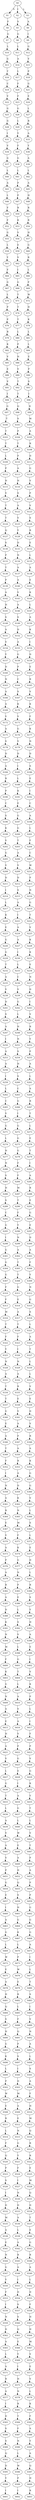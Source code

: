 strict digraph  {
	S0 -> S1 [ label = S ];
	S0 -> S2 [ label = I ];
	S0 -> S3 [ label = L ];
	S1 -> S4 [ label = F ];
	S2 -> S5 [ label = V ];
	S3 -> S6 [ label = A ];
	S4 -> S7 [ label = G ];
	S5 -> S8 [ label = G ];
	S6 -> S9 [ label = I ];
	S7 -> S10 [ label = L ];
	S8 -> S11 [ label = L ];
	S9 -> S12 [ label = G ];
	S10 -> S13 [ label = G ];
	S11 -> S14 [ label = A ];
	S12 -> S15 [ label = V ];
	S13 -> S16 [ label = T ];
	S14 -> S17 [ label = L ];
	S15 -> S18 [ label = P ];
	S16 -> S19 [ label = C ];
	S17 -> S20 [ label = F ];
	S18 -> S21 [ label = G ];
	S19 -> S22 [ label = V ];
	S20 -> S23 [ label = F ];
	S21 -> S24 [ label = E ];
	S22 -> S25 [ label = G ];
	S23 -> S26 [ label = G ];
	S24 -> S27 [ label = L ];
	S25 -> S28 [ label = G ];
	S26 -> S29 [ label = L ];
	S27 -> S30 [ label = R ];
	S28 -> S31 [ label = I ];
	S29 -> S32 [ label = Y ];
	S30 -> S33 [ label = A ];
	S31 -> S34 [ label = V ];
	S32 -> S35 [ label = F ];
	S33 -> S36 [ label = Y ];
	S34 -> S37 [ label = G ];
	S35 -> S38 [ label = G ];
	S36 -> S39 [ label = A ];
	S37 -> S40 [ label = L ];
	S38 -> S41 [ label = L ];
	S39 -> S42 [ label = L ];
	S40 -> S43 [ label = A ];
	S41 -> S44 [ label = P ];
	S42 -> S45 [ label = A ];
	S43 -> S46 [ label = L ];
	S44 -> S47 [ label = P ];
	S45 -> S48 [ label = H ];
	S46 -> S49 [ label = F ];
	S47 -> S50 [ label = R ];
	S48 -> S51 [ label = R ];
	S49 -> S52 [ label = F ];
	S50 -> S53 [ label = K ];
	S51 -> S54 [ label = R ];
	S52 -> S55 [ label = G ];
	S53 -> S56 [ label = V ];
	S54 -> S57 [ label = H ];
	S55 -> S58 [ label = L ];
	S56 -> S59 [ label = E ];
	S57 -> S60 [ label = G ];
	S58 -> S61 [ label = Y ];
	S59 -> S62 [ label = V ];
	S60 -> S63 [ label = R ];
	S61 -> S64 [ label = F ];
	S62 -> S65 [ label = I ];
	S63 -> S66 [ label = L ];
	S64 -> S67 [ label = G ];
	S65 -> S68 [ label = G ];
	S66 -> S69 [ label = P ];
	S67 -> S70 [ label = L ];
	S68 -> S71 [ label = T ];
	S69 -> S72 [ label = W ];
	S70 -> S73 [ label = P ];
	S71 -> S74 [ label = T ];
	S72 -> S75 [ label = H ];
	S73 -> S76 [ label = P ];
	S74 -> S77 [ label = T ];
	S75 -> S78 [ label = K ];
	S76 -> S79 [ label = R ];
	S77 -> S80 [ label = L ];
	S78 -> S81 [ label = L ];
	S79 -> S82 [ label = K ];
	S80 -> S83 [ label = P ];
	S81 -> S84 [ label = L ];
	S82 -> S85 [ label = V ];
	S83 -> S86 [ label = H ];
	S84 -> S87 [ label = E ];
	S85 -> S88 [ label = E ];
	S86 -> S89 [ label = V ];
	S87 -> S90 [ label = P ];
	S88 -> S91 [ label = V ];
	S89 -> S92 [ label = T ];
	S90 -> S93 [ label = S ];
	S91 -> S94 [ label = I ];
	S92 -> S95 [ label = T ];
	S93 -> S96 [ label = I ];
	S94 -> S97 [ label = G ];
	S95 -> S98 [ label = Q ];
	S96 -> S99 [ label = R ];
	S97 -> S100 [ label = T ];
	S98 -> S101 [ label = S ];
	S99 -> S102 [ label = M ];
	S100 -> S103 [ label = T ];
	S101 -> S104 [ label = P ];
	S102 -> S105 [ label = A ];
	S103 -> S106 [ label = T ];
	S104 -> S107 [ label = T ];
	S105 -> S108 [ label = R ];
	S106 -> S109 [ label = L ];
	S107 -> S110 [ label = P ];
	S108 -> S111 [ label = D ];
	S109 -> S112 [ label = P ];
	S110 -> S113 [ label = A ];
	S111 -> S114 [ label = G ];
	S112 -> S115 [ label = H ];
	S113 -> S116 [ label = H ];
	S114 -> S117 [ label = V ];
	S115 -> S118 [ label = V ];
	S116 -> S119 [ label = S ];
	S117 -> S120 [ label = P ];
	S118 -> S121 [ label = T ];
	S119 -> S122 [ label = A ];
	S120 -> S123 [ label = V ];
	S121 -> S124 [ label = T ];
	S122 -> S125 [ label = V ];
	S123 -> S126 [ label = S ];
	S124 -> S127 [ label = Q ];
	S125 -> S128 [ label = Y ];
	S126 -> S129 [ label = R ];
	S127 -> S130 [ label = S ];
	S128 -> S131 [ label = D ];
	S129 -> S132 [ label = E ];
	S130 -> S133 [ label = P ];
	S131 -> S134 [ label = N ];
	S132 -> S135 [ label = L ];
	S133 -> S136 [ label = T ];
	S134 -> S137 [ label = A ];
	S135 -> S138 [ label = A ];
	S136 -> S139 [ label = P ];
	S137 -> S140 [ label = A ];
	S138 -> S141 [ label = E ];
	S139 -> S142 [ label = A ];
	S140 -> S143 [ label = V ];
	S141 -> S144 [ label = K ];
	S142 -> S145 [ label = H ];
	S143 -> S146 [ label = A ];
	S144 -> S147 [ label = L ];
	S145 -> S148 [ label = S ];
	S146 -> S149 [ label = S ];
	S147 -> S150 [ label = A ];
	S148 -> S151 [ label = A ];
	S149 -> S152 [ label = D ];
	S150 -> S153 [ label = K ];
	S151 -> S154 [ label = V ];
	S152 -> S155 [ label = A ];
	S153 -> S156 [ label = I ];
	S154 -> S157 [ label = Y ];
	S155 -> S158 [ label = G ];
	S156 -> S159 [ label = D ];
	S157 -> S160 [ label = D ];
	S158 -> S161 [ label = P ];
	S159 -> S162 [ label = E ];
	S160 -> S163 [ label = N ];
	S161 -> S164 [ label = C ];
	S162 -> S165 [ label = R ];
	S163 -> S166 [ label = A ];
	S164 -> S167 [ label = S ];
	S165 -> S168 [ label = V ];
	S166 -> S169 [ label = A ];
	S167 -> S170 [ label = K ];
	S168 -> S171 [ label = K ];
	S169 -> S172 [ label = V ];
	S170 -> S173 [ label = V ];
	S171 -> S174 [ label = F ];
	S172 -> S175 [ label = A ];
	S173 -> S176 [ label = G ];
	S174 -> S177 [ label = K ];
	S175 -> S178 [ label = S ];
	S176 -> S179 [ label = V ];
	S177 -> S180 [ label = N ];
	S178 -> S181 [ label = D ];
	S179 -> S182 [ label = D ];
	S180 -> S183 [ label = D ];
	S181 -> S184 [ label = A ];
	S182 -> S185 [ label = I ];
	S183 -> S186 [ label = S ];
	S184 -> S187 [ label = R ];
	S185 -> S188 [ label = L ];
	S186 -> S189 [ label = E ];
	S187 -> S190 [ label = P ];
	S188 -> S191 [ label = K ];
	S189 -> S192 [ label = I ];
	S190 -> S193 [ label = C ];
	S191 -> S194 [ label = E ];
	S192 -> S195 [ label = C ];
	S193 -> S196 [ label = S ];
	S194 -> S197 [ label = G ];
	S195 -> S198 [ label = A ];
	S196 -> S199 [ label = K ];
	S197 -> S200 [ label = G ];
	S198 -> S201 [ label = L ];
	S199 -> S202 [ label = V ];
	S200 -> S203 [ label = T ];
	S201 -> S204 [ label = F ];
	S202 -> S205 [ label = G ];
	S203 -> S206 [ label = A ];
	S204 -> S207 [ label = C ];
	S205 -> S208 [ label = V ];
	S206 -> S209 [ label = V ];
	S207 -> S210 [ label = W ];
	S208 -> S211 [ label = D ];
	S209 -> S212 [ label = D ];
	S210 -> S213 [ label = P ];
	S211 -> S214 [ label = I ];
	S212 -> S215 [ label = S ];
	S213 -> S216 [ label = N ];
	S214 -> S217 [ label = L ];
	S215 -> S218 [ label = A ];
	S216 -> S219 [ label = G ];
	S217 -> S220 [ label = K ];
	S218 -> S221 [ label = I ];
	S219 -> S222 [ label = T ];
	S220 -> S223 [ label = E ];
	S221 -> S224 [ label = A ];
	S222 -> S225 [ label = V ];
	S223 -> S226 [ label = G ];
	S224 -> S227 [ label = A ];
	S225 -> S228 [ label = K ];
	S226 -> S229 [ label = G ];
	S227 -> S230 [ label = I ];
	S228 -> S231 [ label = K ];
	S229 -> S232 [ label = T ];
	S230 -> S233 [ label = L ];
	S231 -> S234 [ label = E ];
	S232 -> S235 [ label = A ];
	S233 -> S236 [ label = C ];
	S234 -> S237 [ label = N ];
	S235 -> S238 [ label = V ];
	S236 -> S239 [ label = V ];
	S237 -> S240 [ label = D ];
	S238 -> S241 [ label = D ];
	S239 -> S242 [ label = G ];
	S240 -> S243 [ label = I ];
	S241 -> S244 [ label = S ];
	S242 -> S245 [ label = L ];
	S243 -> S246 [ label = V ];
	S244 -> S247 [ label = A ];
	S245 -> S248 [ label = H ];
	S246 -> S249 [ label = R ];
	S247 -> S250 [ label = I ];
	S248 -> S251 [ label = N ];
	S249 -> S252 [ label = Y ];
	S250 -> S253 [ label = A ];
	S251 -> S254 [ label = S ];
	S252 -> S255 [ label = P ];
	S253 -> S256 [ label = A ];
	S254 -> S257 [ label = H ];
	S255 -> S258 [ label = A ];
	S256 -> S259 [ label = I ];
	S257 -> S260 [ label = S ];
	S258 -> S261 [ label = L ];
	S259 -> S262 [ label = L ];
	S260 -> S263 [ label = C ];
	S261 -> S264 [ label = A ];
	S262 -> S265 [ label = C ];
	S263 -> S266 [ label = G ];
	S264 -> S267 [ label = R ];
	S265 -> S268 [ label = V ];
	S266 -> S269 [ label = I ];
	S267 -> S270 [ label = T ];
	S268 -> S271 [ label = G ];
	S269 -> S272 [ label = G ];
	S270 -> S273 [ label = L ];
	S271 -> S274 [ label = L ];
	S272 -> S275 [ label = G ];
	S273 -> S276 [ label = E ];
	S274 -> S277 [ label = H ];
	S275 -> S278 [ label = G ];
	S276 -> S279 [ label = T ];
	S277 -> S280 [ label = N ];
	S278 -> S281 [ label = F ];
	S279 -> S282 [ label = I ];
	S280 -> S283 [ label = S ];
	S281 -> S284 [ label = F ];
	S282 -> S285 [ label = A ];
	S283 -> S286 [ label = H ];
	S284 -> S287 [ label = M ];
	S285 -> S288 [ label = R ];
	S286 -> S289 [ label = S ];
	S287 -> S290 [ label = T ];
	S288 -> S291 [ label = E ];
	S289 -> S292 [ label = C ];
	S290 -> S293 [ label = F ];
	S291 -> S294 [ label = G ];
	S292 -> S295 [ label = G ];
	S293 -> S296 [ label = Y ];
	S294 -> S297 [ label = E ];
	S295 -> S298 [ label = I ];
	S296 -> S299 [ label = N ];
	S297 -> S300 [ label = D ];
	S298 -> S301 [ label = G ];
	S299 -> S302 [ label = A ];
	S300 -> S303 [ label = A ];
	S301 -> S304 [ label = G ];
	S302 -> S305 [ label = T ];
	S303 -> S306 [ label = F ];
	S304 -> S307 [ label = G ];
	S305 -> S308 [ label = T ];
	S306 -> S309 [ label = Y ];
	S307 -> S310 [ label = F ];
	S308 -> S311 [ label = G ];
	S309 -> S312 [ label = N ];
	S310 -> S313 [ label = F ];
	S311 -> S314 [ label = E ];
	S312 -> S315 [ label = G ];
	S313 -> S316 [ label = M ];
	S314 -> S317 [ label = A ];
	S315 -> S318 [ label = S ];
	S316 -> S319 [ label = T ];
	S317 -> S320 [ label = T ];
	S318 -> S321 [ label = L ];
	S319 -> S322 [ label = F ];
	S320 -> S323 [ label = F ];
	S321 -> S324 [ label = A ];
	S322 -> S325 [ label = Y ];
	S323 -> S326 [ label = I ];
	S324 -> S327 [ label = T ];
	S325 -> S328 [ label = N ];
	S326 -> S329 [ label = N ];
	S327 -> S330 [ label = L ];
	S328 -> S331 [ label = A ];
	S329 -> S332 [ label = A ];
	S330 -> S333 [ label = L ];
	S331 -> S334 [ label = T ];
	S332 -> S335 [ label = R ];
	S333 -> S336 [ label = V ];
	S334 -> S337 [ label = T ];
	S335 -> S338 [ label = E ];
	S336 -> S339 [ label = E ];
	S337 -> S340 [ label = G ];
	S338 -> S341 [ label = V ];
	S339 -> S342 [ label = D ];
	S340 -> S343 [ label = E ];
	S341 -> S344 [ label = A ];
	S342 -> S345 [ label = V ];
	S343 -> S346 [ label = A ];
	S344 -> S347 [ label = P ];
	S345 -> S348 [ label = R ];
	S346 -> S349 [ label = T ];
	S347 -> S350 [ label = A ];
	S348 -> S351 [ label = A ];
	S349 -> S352 [ label = F ];
	S350 -> S353 [ label = R ];
	S351 -> S354 [ label = K ];
	S352 -> S355 [ label = I ];
	S353 -> S356 [ label = A ];
	S354 -> S357 [ label = G ];
	S355 -> S358 [ label = N ];
	S356 -> S359 [ label = D ];
	S357 -> S360 [ label = G ];
	S358 -> S361 [ label = A ];
	S359 -> S362 [ label = K ];
	S360 -> S363 [ label = V ];
	S361 -> S364 [ label = R ];
	S362 -> S365 [ label = N ];
	S363 -> S366 [ label = L ];
	S364 -> S367 [ label = E ];
	S365 -> S368 [ label = M ];
	S366 -> S369 [ label = S ];
	S367 -> S370 [ label = V ];
	S368 -> S371 [ label = F ];
	S369 -> S372 [ label = L ];
	S370 -> S373 [ label = A ];
	S371 -> S374 [ label = K ];
	S372 -> S375 [ label = E ];
	S373 -> S376 [ label = P ];
	S374 -> S377 [ label = G ];
	S375 -> S378 [ label = D ];
	S376 -> S379 [ label = A ];
	S377 -> S380 [ label = N ];
	S378 -> S381 [ label = L ];
	S379 -> S382 [ label = R ];
	S380 -> S383 [ label = P ];
	S381 -> S384 [ label = R ];
	S382 -> S385 [ label = A ];
	S383 -> S386 [ label = E ];
	S384 -> S387 [ label = S ];
	S385 -> S388 [ label = D ];
	S386 -> S389 [ label = L ];
	S387 -> S390 [ label = Y ];
	S388 -> S391 [ label = K ];
	S389 -> S392 [ label = S ];
	S390 -> S393 [ label = H ];
	S391 -> S394 [ label = N ];
	S392 -> S395 [ label = V ];
	S393 -> S396 [ label = A ];
	S394 -> S397 [ label = M ];
	S395 -> S398 [ label = L ];
	S396 -> S399 [ label = E ];
	S397 -> S400 [ label = F ];
	S398 -> S401 [ label = G ];
	S399 -> S402 [ label = I ];
	S400 -> S403 [ label = K ];
	S401 -> S404 [ label = T ];
	S402 -> S405 [ label = V ];
	S403 -> S406 [ label = G ];
	S404 -> S407 [ label = L ];
	S405 -> S408 [ label = K ];
	S406 -> S409 [ label = N ];
	S407 -> S410 [ label = A ];
	S408 -> S411 [ label = P ];
	S409 -> S412 [ label = A ];
	S410 -> S413 [ label = V ];
	S411 -> S414 [ label = L ];
	S412 -> S415 [ label = E ];
	S413 -> S416 [ label = A ];
	S414 -> S417 [ label = I ];
	S415 -> S418 [ label = H ];
	S416 -> S419 [ label = V ];
	S417 -> S420 [ label = F ];
	S418 -> S421 [ label = A ];
	S419 -> S422 [ label = P ];
	S420 -> S423 [ label = P ];
	S421 -> S424 [ label = V ];
	S422 -> S425 [ label = G ];
	S423 -> S426 [ label = V ];
	S424 -> S427 [ label = L ];
	S425 -> S428 [ label = E ];
	S426 -> S429 [ label = G ];
	S427 -> S430 [ label = G ];
	S428 -> S431 [ label = I ];
	S429 -> S432 [ label = K ];
	S430 -> S433 [ label = T ];
	S431 -> S434 [ label = A ];
	S432 -> S435 [ label = Y ];
	S433 -> S436 [ label = L ];
	S434 -> S437 [ label = G ];
	S435 -> S438 [ label = T ];
	S436 -> S439 [ label = A ];
	S437 -> S440 [ label = L ];
	S438 -> S441 [ label = L ];
	S439 -> S442 [ label = V ];
	S440 -> S443 [ label = W ];
	S441 -> S444 [ label = V ];
	S442 -> S445 [ label = A ];
	S443 -> S446 [ label = E ];
	S444 -> S447 [ label = T ];
	S445 -> S448 [ label = V ];
	S446 -> S449 [ label = A ];
	S447 -> S450 [ label = P ];
	S448 -> S451 [ label = P ];
	S449 -> S452 [ label = H ];
	S450 -> S453 [ label = A ];
	S451 -> S454 [ label = G ];
	S452 -> S455 [ label = Q ];
	S453 -> S456 [ label = P ];
	S454 -> S457 [ label = E ];
	S455 -> S458 [ label = S ];
	S456 -> S459 [ label = P ];
	S457 -> S460 [ label = I ];
	S458 -> S461 [ label = H ];
	S459 -> S462 [ label = G ];
	S460 -> S463 [ label = A ];
	S461 -> S464 [ label = G ];
	S462 -> S465 [ label = G ];
	S463 -> S466 [ label = G ];
	S464 -> S467 [ label = K ];
	S465 -> S468 [ label = G ];
	S466 -> S469 [ label = L ];
	S467 -> S470 [ label = L ];
	S468 -> S471 [ label = A ];
	S469 -> S472 [ label = W ];
	S470 -> S473 [ label = P ];
	S471 -> S474 [ label = I ];
	S472 -> S475 [ label = E ];
	S473 -> S476 [ label = W ];
	S474 -> S477 [ label = L ];
	S475 -> S478 [ label = A ];
	S476 -> S479 [ label = E ];
	S477 -> S480 [ label = T ];
	S478 -> S481 [ label = H ];
	S479 -> S482 [ label = R ];
	S480 -> S483 [ label = S ];
	S481 -> S484 [ label = Q ];
	S482 -> S485 [ label = L ];
	S483 -> S486 [ label = I ];
	S484 -> S487 [ label = S ];
	S485 -> S488 [ label = F ];
	S486 -> S489 [ label = V ];
	S487 -> S490 [ label = H ];
	S488 -> S491 [ label = Q ];
	S489 -> S492 [ label = N ];
	S490 -> S493 [ label = G ];
	S491 -> S494 [ label = P ];
	S492 -> S495 [ label = A ];
	S493 -> S496 [ label = K ];
	S494 -> S497 [ label = S ];
	S495 -> S498 [ label = L ];
	S496 -> S499 [ label = L ];
	S497 -> S500 [ label = I ];
	S498 -> S501 [ label = S ];
	S499 -> S502 [ label = P ];
	S500 -> S503 [ label = D ];
	S501 -> S504 [ label = A ];
	S502 -> S505 [ label = W ];
	S503 -> S506 [ label = M ];
	S504 -> S507 [ label = F ];
	S505 -> S508 [ label = E ];
	S506 -> S509 [ label = A ];
	S507 -> S510 [ label = H ];
	S508 -> S511 [ label = R ];
	S509 -> S512 [ label = E ];
	S510 -> S513 [ label = M ];
	S511 -> S514 [ label = L ];
	S512 -> S515 [ label = N ];
	S513 -> S516 [ label = Q ];
	S514 -> S517 [ label = F ];
	S515 -> S518 [ label = G ];
	S516 -> S519 [ label = R ];
	S517 -> S520 [ label = Q ];
	S518 -> S521 [ label = Y ];
	S519 -> S522 [ label = R ];
	S520 -> S523 [ label = P ];
	S521 -> S524 [ label = F ];
	S522 -> S525 [ label = E ];
	S523 -> S526 [ label = S ];
	S524 -> S527 [ label = I ];
	S525 -> S528 [ label = M ];
	S526 -> S529 [ label = I ];
	S527 -> S530 [ label = N ];
	S528 -> S531 [ label = Q ];
	S529 -> S532 [ label = D ];
	S530 -> S533 [ label = D ];
	S531 -> S534 [ label = D ];
	S532 -> S535 [ label = M ];
	S533 -> S536 [ label = A ];
	S534 -> S537 [ label = T ];
	S535 -> S538 [ label = A ];
	S536 -> S539 [ label = L ];
	S537 -> S540 [ label = E ];
	S538 -> S541 [ label = E ];
	S539 -> S542 [ label = A ];
	S540 -> S543 [ label = G ];
	S541 -> S544 [ label = N ];
	S542 -> S545 [ label = R ];
	S543 -> S546 [ label = R ];
	S544 -> S547 [ label = G ];
	S545 -> S548 [ label = A ];
	S546 -> S549 [ label = A ];
	S547 -> S550 [ label = Y ];
	S548 -> S551 [ label = I ];
	S549 -> S552 [ label = L ];
	S550 -> S553 [ label = F ];
	S551 -> S554 [ label = D ];
	S552 -> S555 [ label = D ];
	S553 -> S556 [ label = I ];
	S554 -> S557 [ label = S ];
	S555 -> S558 [ label = F ];
	S556 -> S559 [ label = N ];
	S557 -> S560 [ label = S ];
	S558 -> S561 [ label = H ];
	S559 -> S562 [ label = D ];
	S560 -> S563 [ label = Q ];
	S561 -> S564 [ label = H ];
	S562 -> S565 [ label = A ];
	S563 -> S566 [ label = E ];
	S564 -> S567 [ label = M ];
	S565 -> S568 [ label = L ];
	S566 -> S569 [ label = Y ];
	S567 -> S570 [ label = V ];
	S568 -> S571 [ label = A ];
	S569 -> S572 [ label = I ];
	S570 -> S573 [ label = E ];
	S571 -> S574 [ label = R ];
	S572 -> S575 [ label = H ];
	S573 -> S576 [ label = V ];
	S574 -> S577 [ label = A ];
	S575 -> S578 [ label = N ];
	S576 -> S579 [ label = L ];
	S577 -> S580 [ label = I ];
	S578 -> S581 [ label = R ];
	S579 -> S582 [ label = K ];
	S580 -> S583 [ label = D ];
	S581 -> S584 [ label = T ];
	S582 -> S585 [ label = F ];
	S583 -> S586 [ label = S ];
	S584 -> S587 [ label = F ];
	S585 -> S588 [ label = A ];
	S586 -> S589 [ label = S ];
	S587 -> S590 [ label = N ];
	S588 -> S591 [ label = Y ];
	S589 -> S592 [ label = Q ];
	S590 -> S593 [ label = L ];
	S591 -> S594 [ label = A ];
	S592 -> S595 [ label = D ];
	S593 -> S596 [ label = W ];
	S594 -> S597 [ label = Q ];
	S595 -> S598 [ label = Y ];
	S596 -> S599 [ label = P ];
	S597 -> S600 [ label = H ];
	S598 -> S601 [ label = I ];
	S599 -> S602 [ label = I ];
	S600 -> S603 [ label = R ];
}
